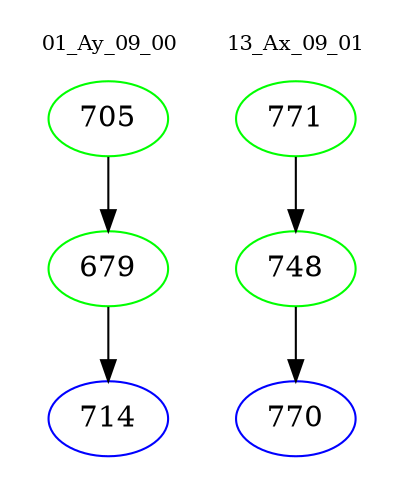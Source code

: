 digraph{
subgraph cluster_0 {
color = white
label = "01_Ay_09_00";
fontsize=10;
T0_705 [label="705", color="green"]
T0_705 -> T0_679 [color="black"]
T0_679 [label="679", color="green"]
T0_679 -> T0_714 [color="black"]
T0_714 [label="714", color="blue"]
}
subgraph cluster_1 {
color = white
label = "13_Ax_09_01";
fontsize=10;
T1_771 [label="771", color="green"]
T1_771 -> T1_748 [color="black"]
T1_748 [label="748", color="green"]
T1_748 -> T1_770 [color="black"]
T1_770 [label="770", color="blue"]
}
}
